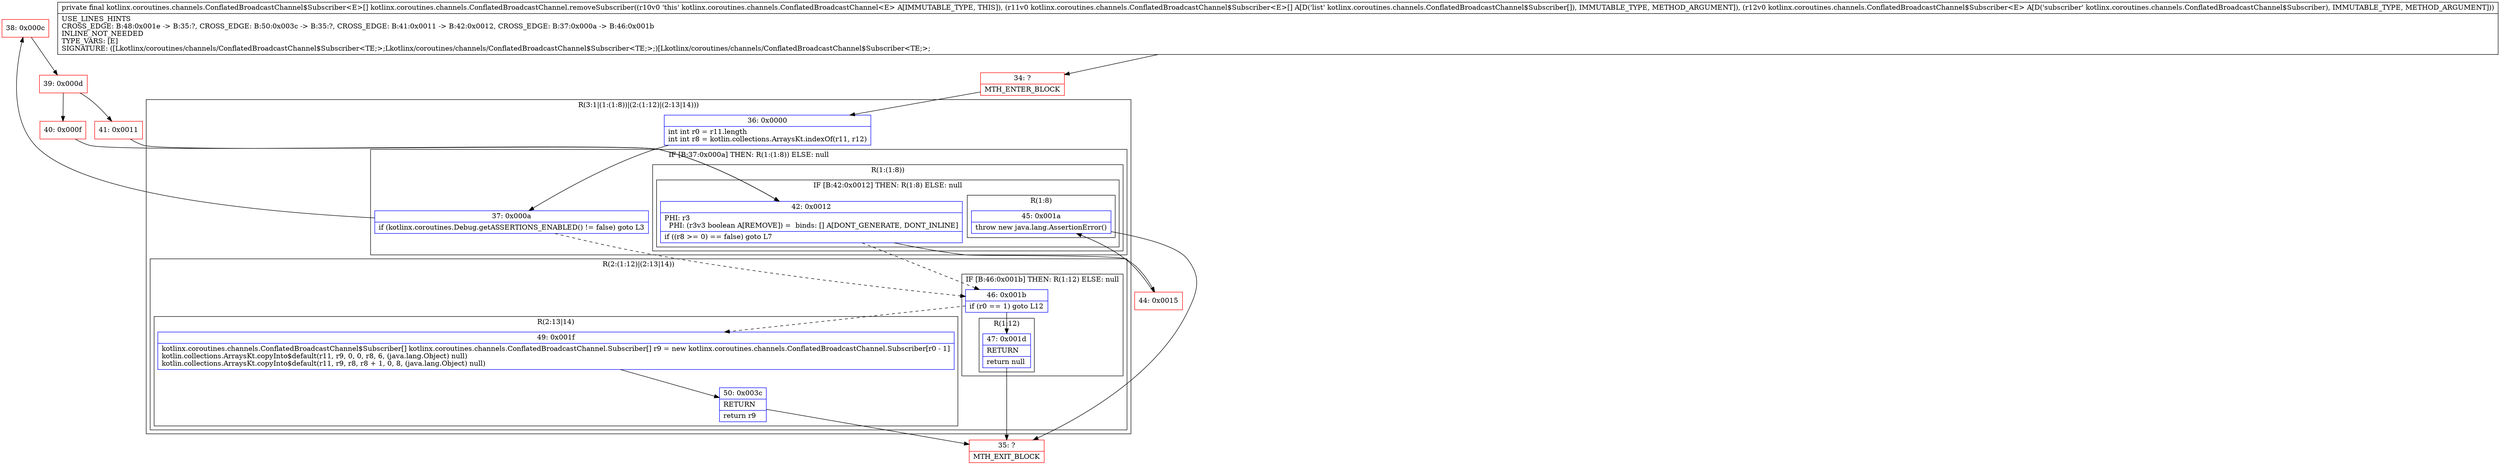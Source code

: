digraph "CFG forkotlinx.coroutines.channels.ConflatedBroadcastChannel.removeSubscriber([Lkotlinx\/coroutines\/channels\/ConflatedBroadcastChannel$Subscriber;Lkotlinx\/coroutines\/channels\/ConflatedBroadcastChannel$Subscriber;)[Lkotlinx\/coroutines\/channels\/ConflatedBroadcastChannel$Subscriber;" {
subgraph cluster_Region_383140481 {
label = "R(3:1|(1:(1:8))|(2:(1:12)|(2:13|14)))";
node [shape=record,color=blue];
Node_36 [shape=record,label="{36\:\ 0x0000|int int r0 = r11.length\lint int r8 = kotlin.collections.ArraysKt.indexOf(r11, r12)\l}"];
subgraph cluster_IfRegion_289435778 {
label = "IF [B:37:0x000a] THEN: R(1:(1:8)) ELSE: null";
node [shape=record,color=blue];
Node_37 [shape=record,label="{37\:\ 0x000a|if (kotlinx.coroutines.Debug.getASSERTIONS_ENABLED() != false) goto L3\l}"];
subgraph cluster_Region_1593746063 {
label = "R(1:(1:8))";
node [shape=record,color=blue];
subgraph cluster_IfRegion_254117539 {
label = "IF [B:42:0x0012] THEN: R(1:8) ELSE: null";
node [shape=record,color=blue];
Node_42 [shape=record,label="{42\:\ 0x0012|PHI: r3 \l  PHI: (r3v3 boolean A[REMOVE]) =  binds: [] A[DONT_GENERATE, DONT_INLINE]\l|if ((r8 \>= 0) == false) goto L7\l}"];
subgraph cluster_Region_1568934110 {
label = "R(1:8)";
node [shape=record,color=blue];
Node_45 [shape=record,label="{45\:\ 0x001a|throw new java.lang.AssertionError()\l}"];
}
}
}
}
subgraph cluster_Region_522247781 {
label = "R(2:(1:12)|(2:13|14))";
node [shape=record,color=blue];
subgraph cluster_IfRegion_908618622 {
label = "IF [B:46:0x001b] THEN: R(1:12) ELSE: null";
node [shape=record,color=blue];
Node_46 [shape=record,label="{46\:\ 0x001b|if (r0 == 1) goto L12\l}"];
subgraph cluster_Region_225868131 {
label = "R(1:12)";
node [shape=record,color=blue];
Node_47 [shape=record,label="{47\:\ 0x001d|RETURN\l|return null\l}"];
}
}
subgraph cluster_Region_1704712922 {
label = "R(2:13|14)";
node [shape=record,color=blue];
Node_49 [shape=record,label="{49\:\ 0x001f|kotlinx.coroutines.channels.ConflatedBroadcastChannel$Subscriber[] kotlinx.coroutines.channels.ConflatedBroadcastChannel.Subscriber[] r9 = new kotlinx.coroutines.channels.ConflatedBroadcastChannel.Subscriber[r0 \- 1]\lkotlin.collections.ArraysKt.copyInto$default(r11, r9, 0, 0, r8, 6, (java.lang.Object) null)\lkotlin.collections.ArraysKt.copyInto$default(r11, r9, r8, r8 + 1, 0, 8, (java.lang.Object) null)\l}"];
Node_50 [shape=record,label="{50\:\ 0x003c|RETURN\l|return r9\l}"];
}
}
}
Node_34 [shape=record,color=red,label="{34\:\ ?|MTH_ENTER_BLOCK\l}"];
Node_38 [shape=record,color=red,label="{38\:\ 0x000c}"];
Node_39 [shape=record,color=red,label="{39\:\ 0x000d}"];
Node_40 [shape=record,color=red,label="{40\:\ 0x000f}"];
Node_44 [shape=record,color=red,label="{44\:\ 0x0015}"];
Node_35 [shape=record,color=red,label="{35\:\ ?|MTH_EXIT_BLOCK\l}"];
Node_41 [shape=record,color=red,label="{41\:\ 0x0011}"];
MethodNode[shape=record,label="{private final kotlinx.coroutines.channels.ConflatedBroadcastChannel$Subscriber\<E\>[] kotlinx.coroutines.channels.ConflatedBroadcastChannel.removeSubscriber((r10v0 'this' kotlinx.coroutines.channels.ConflatedBroadcastChannel\<E\> A[IMMUTABLE_TYPE, THIS]), (r11v0 kotlinx.coroutines.channels.ConflatedBroadcastChannel$Subscriber\<E\>[] A[D('list' kotlinx.coroutines.channels.ConflatedBroadcastChannel$Subscriber[]), IMMUTABLE_TYPE, METHOD_ARGUMENT]), (r12v0 kotlinx.coroutines.channels.ConflatedBroadcastChannel$Subscriber\<E\> A[D('subscriber' kotlinx.coroutines.channels.ConflatedBroadcastChannel$Subscriber), IMMUTABLE_TYPE, METHOD_ARGUMENT]))  | USE_LINES_HINTS\lCROSS_EDGE: B:48:0x001e \-\> B:35:?, CROSS_EDGE: B:50:0x003c \-\> B:35:?, CROSS_EDGE: B:41:0x0011 \-\> B:42:0x0012, CROSS_EDGE: B:37:0x000a \-\> B:46:0x001b\lINLINE_NOT_NEEDED\lTYPE_VARS: [E]\lSIGNATURE: ([Lkotlinx\/coroutines\/channels\/ConflatedBroadcastChannel$Subscriber\<TE;\>;Lkotlinx\/coroutines\/channels\/ConflatedBroadcastChannel$Subscriber\<TE;\>;)[Lkotlinx\/coroutines\/channels\/ConflatedBroadcastChannel$Subscriber\<TE;\>;\l}"];
MethodNode -> Node_34;Node_36 -> Node_37;
Node_37 -> Node_38;
Node_37 -> Node_46[style=dashed];
Node_42 -> Node_44;
Node_42 -> Node_46[style=dashed];
Node_45 -> Node_35;
Node_46 -> Node_47;
Node_46 -> Node_49[style=dashed];
Node_47 -> Node_35;
Node_49 -> Node_50;
Node_50 -> Node_35;
Node_34 -> Node_36;
Node_38 -> Node_39;
Node_39 -> Node_40;
Node_39 -> Node_41;
Node_40 -> Node_42;
Node_44 -> Node_45;
Node_41 -> Node_42;
}

